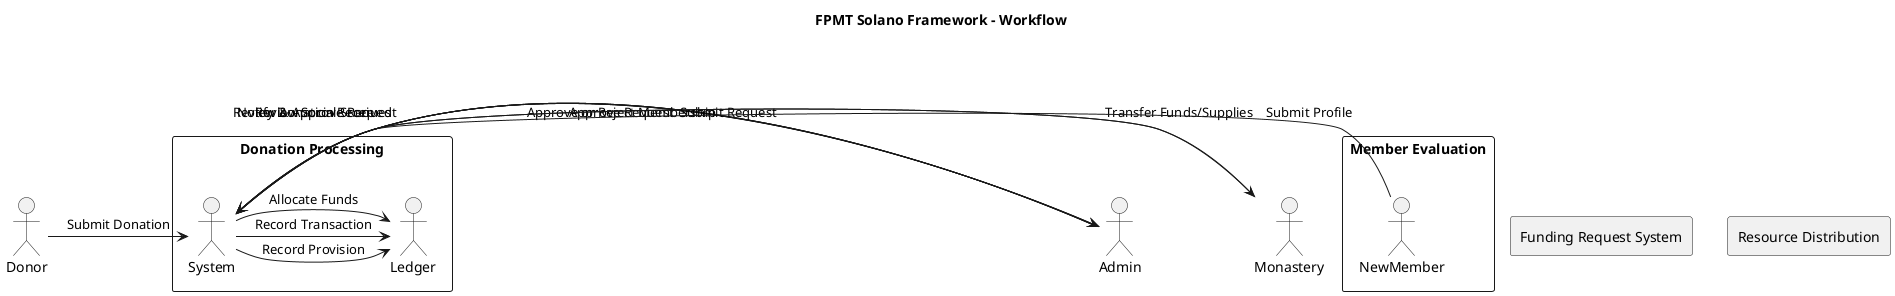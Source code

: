 // ====================================================================
//                           TGDK BFE LICENSE                         
// ====================================================================
//                          BROADCASTED FEE ENTRY                       
// ====================================================================
// LICENSE HOLDER:              |  Sean Tichenor                        
// LICENSE CODE:                |  BFE-TGDK-022ST                       
// DATE OF ISSUANCE:            |  March 10, 2025                       
// LICENSE STATUS:              |  ACTIVE                                
// ISSUING AUTHORITY:           |  TGDK Licensing Authority             
// ====================================================================
// DESCRIPTION:  
// This license certifies that Sean Tichenor is granted the Broadcasted  
// Fee Entry (BFE) License under TGDK regulations. All applicable terms,  
// conditions, and authorizations are in effect as of the issuance date.  
// ====================================================================
// NOTICE:  
// Unauthorized duplication, modification, or redistribution of this license  
// is strictly prohibited under TGDK regulatory compliance.                 
// ====================================================================
//                          FOR OFFICIAL USE ONLY                        
// ====================================================================

#include <iostream>
#include <openssl/sha.h>
#include <string>

class MQIP {
public:
    static std::string generateQuantumHash(const std::string &input) {
        unsigned char hash[SHA256_DIGEST_LENGTH];
        SHA256(reinterpret_cast<const unsigned char*>(input.c_str()), input.length(), hash);
        
        std::string hexHash;
        for (int i = 0; i < SHA256_DIGEST_LENGTH; i++) {
            char buffer[3];
            sprintf(buffer, "%02x", hash[i]);
            hexHash += buffer;
        }
        return hexHash;
    }
};

int main() {
    std::string threat_vector = "Unauthorized System Access Attempt";
    std::cout << "MQIP Quantum Hash: " << MQIP::generateQuantumHash(threat_vector) << std::endl;
    return 0;
}

@startuml
title FPMT Solano Framework - Workflow

actor Donor
actor Monastery
actor Admin

rectangle "Donation Processing" {
    Donor -> System: Submit Donation
    System -> Ledger: Record Transaction
    System -> Admin: Notify Donation Received
}

rectangle "Funding Request System" {
    Monastery -> System: Submit Request
    System -> Admin: Review & Approve Request
    Admin -> System: Approve Request
    System -> Ledger: Allocate Funds
}

rectangle "Resource Distribution" {
    System -> Monastery: Transfer Funds/Supplies
    System -> Ledger: Record Provision
}

rectangle "Member Evaluation" {
    NewMember -> System: Submit Profile
    System -> Admin: Review Social Score
    Admin -> System: Approve or Reject Membership
}

@enduml